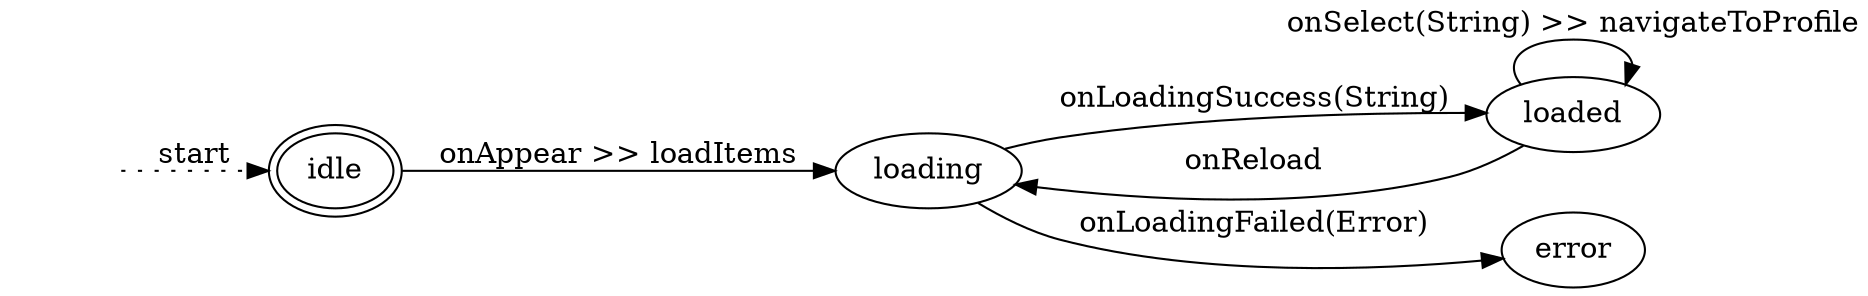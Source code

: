 // https://dreampuf.github.io/GraphvizOnline/

digraph {
    graph [rankdir=LR]

    // States
    0 [label="", shape=plaintext]
    1 [label="idle", peripheries=2]
    2 [label="loading"]
    3 [label="loaded"]
    4 [label="error"]
    
    // Transitions
    0 -> 1 [label="start"] [style=dotted]
    1 -> 2 [label="onAppear >> loadItems"]
    2 -> 4 [label="onLoadingFailed(Error)"]
    2 -> 3 [label="onLoadingSuccess(String)"]
    3 -> 2 [label="onReload"]
    3 -> 3 [label="onSelect(String) >> navigateToProfile"]
    
}
